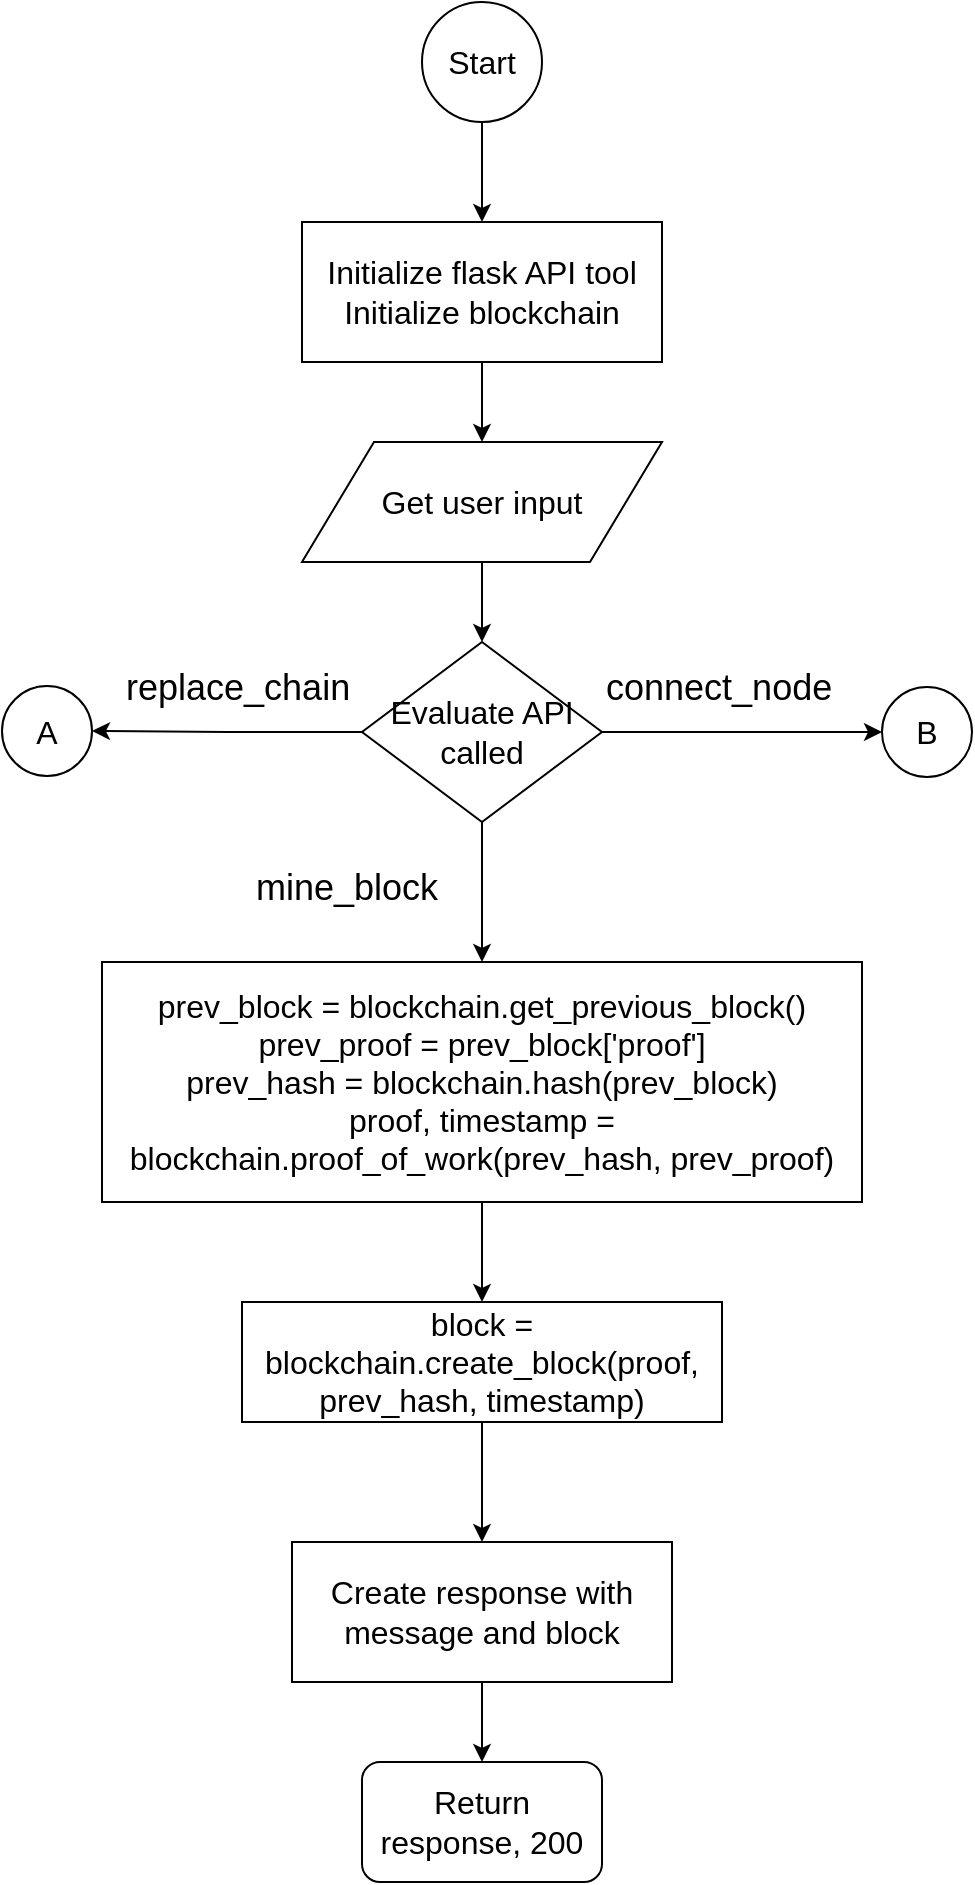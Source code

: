 <mxfile version="12.2.2" type="device" pages="3"><diagram id="LN_BLzCBKc998MEcPRg6" name="Page-1"><mxGraphModel dx="854" dy="499" grid="1" gridSize="10" guides="1" tooltips="1" connect="1" arrows="1" fold="1" page="1" pageScale="1" pageWidth="827" pageHeight="1169" math="0" shadow="0"><root><mxCell id="0"/><mxCell id="1" parent="0"/><mxCell id="rwfpeQxFBrH_K2jafoQJ-3" style="edgeStyle=orthogonalEdgeStyle;rounded=0;orthogonalLoop=1;jettySize=auto;html=1;exitX=0.5;exitY=1;exitDx=0;exitDy=0;entryX=0.5;entryY=0;entryDx=0;entryDy=0;" parent="1" source="rwfpeQxFBrH_K2jafoQJ-1" target="rwfpeQxFBrH_K2jafoQJ-2" edge="1"><mxGeometry relative="1" as="geometry"/></mxCell><mxCell id="rwfpeQxFBrH_K2jafoQJ-1" value="&lt;font size=&quot;3&quot;&gt;Start&lt;/font&gt;" style="ellipse;whiteSpace=wrap;html=1;aspect=fixed;" parent="1" vertex="1"><mxGeometry x="370" y="30" width="60" height="60" as="geometry"/></mxCell><mxCell id="rwfpeQxFBrH_K2jafoQJ-5" style="edgeStyle=orthogonalEdgeStyle;rounded=0;orthogonalLoop=1;jettySize=auto;html=1;exitX=0.5;exitY=1;exitDx=0;exitDy=0;entryX=0.5;entryY=0;entryDx=0;entryDy=0;" parent="1" source="rwfpeQxFBrH_K2jafoQJ-2" target="rwfpeQxFBrH_K2jafoQJ-4" edge="1"><mxGeometry relative="1" as="geometry"/></mxCell><mxCell id="rwfpeQxFBrH_K2jafoQJ-2" value="&lt;font size=&quot;3&quot;&gt;Initialize flask API tool&lt;br&gt;Initialize blockchain&lt;br&gt;&lt;/font&gt;" style="rounded=0;whiteSpace=wrap;html=1;" parent="1" vertex="1"><mxGeometry x="310" y="140" width="180" height="70" as="geometry"/></mxCell><mxCell id="rwfpeQxFBrH_K2jafoQJ-7" style="edgeStyle=orthogonalEdgeStyle;rounded=0;orthogonalLoop=1;jettySize=auto;html=1;exitX=0.5;exitY=1;exitDx=0;exitDy=0;entryX=0.5;entryY=0;entryDx=0;entryDy=0;" parent="1" source="rwfpeQxFBrH_K2jafoQJ-4" target="rwfpeQxFBrH_K2jafoQJ-6" edge="1"><mxGeometry relative="1" as="geometry"/></mxCell><mxCell id="rwfpeQxFBrH_K2jafoQJ-4" value="&lt;font size=&quot;3&quot;&gt;Get user input&lt;/font&gt;" style="shape=parallelogram;perimeter=parallelogramPerimeter;whiteSpace=wrap;html=1;" parent="1" vertex="1"><mxGeometry x="310" y="250" width="180" height="60" as="geometry"/></mxCell><mxCell id="rwfpeQxFBrH_K2jafoQJ-11" value="" style="edgeStyle=orthogonalEdgeStyle;rounded=0;orthogonalLoop=1;jettySize=auto;html=1;" parent="1" source="rwfpeQxFBrH_K2jafoQJ-6" target="rwfpeQxFBrH_K2jafoQJ-8" edge="1"><mxGeometry relative="1" as="geometry"/></mxCell><mxCell id="dJ5Iy9l6ZZyC73zvws4T-6" style="edgeStyle=orthogonalEdgeStyle;rounded=0;orthogonalLoop=1;jettySize=auto;html=1;exitX=0;exitY=0.5;exitDx=0;exitDy=0;entryX=1;entryY=0.5;entryDx=0;entryDy=0;" edge="1" parent="1" source="rwfpeQxFBrH_K2jafoQJ-6" target="dJ5Iy9l6ZZyC73zvws4T-3"><mxGeometry relative="1" as="geometry"/></mxCell><mxCell id="DrBm7W5kjXY797Kh905C-4" style="edgeStyle=orthogonalEdgeStyle;rounded=0;orthogonalLoop=1;jettySize=auto;html=1;exitX=1;exitY=0.5;exitDx=0;exitDy=0;" edge="1" parent="1" source="rwfpeQxFBrH_K2jafoQJ-6" target="DrBm7W5kjXY797Kh905C-1"><mxGeometry relative="1" as="geometry"/></mxCell><mxCell id="rwfpeQxFBrH_K2jafoQJ-6" value="&lt;font size=&quot;3&quot;&gt;Evaluate API called&lt;/font&gt;" style="rhombus;whiteSpace=wrap;html=1;" parent="1" vertex="1"><mxGeometry x="340" y="350" width="120" height="90" as="geometry"/></mxCell><mxCell id="rwfpeQxFBrH_K2jafoQJ-12" value="" style="edgeStyle=orthogonalEdgeStyle;rounded=0;orthogonalLoop=1;jettySize=auto;html=1;" parent="1" source="rwfpeQxFBrH_K2jafoQJ-8" target="rwfpeQxFBrH_K2jafoQJ-10" edge="1"><mxGeometry relative="1" as="geometry"/></mxCell><mxCell id="rwfpeQxFBrH_K2jafoQJ-8" value="&lt;font size=&quot;3&quot;&gt;prev_block = blockchain.get_previous_block()&lt;br&gt;prev_proof = prev_block['proof']&lt;br&gt;prev_hash = blockchain.hash(prev_block)&lt;br&gt;proof, timestamp = blockchain.proof_of_work(prev_hash, prev_proof)&lt;br&gt;&lt;/font&gt;" style="rounded=0;whiteSpace=wrap;html=1;" parent="1" vertex="1"><mxGeometry x="210" y="510" width="380" height="120" as="geometry"/></mxCell><mxCell id="rwfpeQxFBrH_K2jafoQJ-15" value="" style="edgeStyle=orthogonalEdgeStyle;rounded=0;orthogonalLoop=1;jettySize=auto;html=1;" parent="1" source="rwfpeQxFBrH_K2jafoQJ-10" target="rwfpeQxFBrH_K2jafoQJ-14" edge="1"><mxGeometry relative="1" as="geometry"/></mxCell><mxCell id="rwfpeQxFBrH_K2jafoQJ-10" value="&lt;font size=&quot;3&quot;&gt;block = blockchain.create_block(proof, prev_hash, timestamp)&lt;/font&gt;" style="rounded=0;whiteSpace=wrap;html=1;" parent="1" vertex="1"><mxGeometry x="280" y="680" width="240" height="60" as="geometry"/></mxCell><mxCell id="rwfpeQxFBrH_K2jafoQJ-13" value="&lt;font size=&quot;3&quot;&gt;Return response, 200&lt;/font&gt;" style="rounded=1;whiteSpace=wrap;html=1;" parent="1" vertex="1"><mxGeometry x="340" y="910" width="120" height="60" as="geometry"/></mxCell><mxCell id="rwfpeQxFBrH_K2jafoQJ-16" value="" style="edgeStyle=orthogonalEdgeStyle;rounded=0;orthogonalLoop=1;jettySize=auto;html=1;" parent="1" source="rwfpeQxFBrH_K2jafoQJ-14" target="rwfpeQxFBrH_K2jafoQJ-13" edge="1"><mxGeometry relative="1" as="geometry"/></mxCell><mxCell id="rwfpeQxFBrH_K2jafoQJ-14" value="&lt;font size=&quot;3&quot;&gt;Create response with message and block&lt;/font&gt;" style="rounded=0;whiteSpace=wrap;html=1;" parent="1" vertex="1"><mxGeometry x="305" y="800" width="190" height="70" as="geometry"/></mxCell><mxCell id="rwfpeQxFBrH_K2jafoQJ-17" value="&lt;font style=&quot;font-size: 18px&quot;&gt;mine_block&lt;/font&gt;" style="text;html=1;resizable=0;points=[];autosize=1;align=left;verticalAlign=top;spacingTop=-4;" parent="1" vertex="1"><mxGeometry x="285" y="460" width="110" height="20" as="geometry"/></mxCell><mxCell id="rwfpeQxFBrH_K2jafoQJ-40" value="&lt;font style=&quot;font-size: 18px&quot;&gt;connect_node&lt;/font&gt;" style="text;html=1;resizable=0;points=[];autosize=1;align=left;verticalAlign=top;spacingTop=-4;" parent="1" vertex="1"><mxGeometry x="460" y="360" width="130" height="20" as="geometry"/></mxCell><mxCell id="rwfpeQxFBrH_K2jafoQJ-51" value="&lt;font style=&quot;font-size: 18px&quot;&gt;replace_chain&lt;/font&gt;" style="text;html=1;resizable=0;points=[];autosize=1;align=left;verticalAlign=top;spacingTop=-4;" parent="1" vertex="1"><mxGeometry x="220" y="360" width="130" height="20" as="geometry"/></mxCell><mxCell id="dJ5Iy9l6ZZyC73zvws4T-3" value="&lt;font size=&quot;3&quot;&gt;A&lt;/font&gt;" style="ellipse;whiteSpace=wrap;html=1;aspect=fixed;" vertex="1" parent="1"><mxGeometry x="160" y="372" width="45" height="45" as="geometry"/></mxCell><mxCell id="DrBm7W5kjXY797Kh905C-1" value="&lt;font size=&quot;3&quot;&gt;B&lt;/font&gt;" style="ellipse;whiteSpace=wrap;html=1;aspect=fixed;" vertex="1" parent="1"><mxGeometry x="600" y="372.5" width="45" height="45" as="geometry"/></mxCell></root></mxGraphModel></diagram><diagram id="5eG1E2N5Fe4ZNB_JOCjq" name="Page-2"><mxGraphModel dx="854" dy="499" grid="1" gridSize="10" guides="1" tooltips="1" connect="1" arrows="1" fold="1" page="1" pageScale="1" pageWidth="827" pageHeight="1169" math="0" shadow="0"><root><mxCell id="L4dQp0HpR5d5EawqFu8d-0"/><mxCell id="L4dQp0HpR5d5EawqFu8d-1" parent="L4dQp0HpR5d5EawqFu8d-0"/><mxCell id="L4dQp0HpR5d5EawqFu8d-2" value="" style="edgeStyle=orthogonalEdgeStyle;rounded=0;orthogonalLoop=1;jettySize=auto;html=1;" edge="1" parent="L4dQp0HpR5d5EawqFu8d-1" source="L4dQp0HpR5d5EawqFu8d-3" target="L4dQp0HpR5d5EawqFu8d-6"><mxGeometry relative="1" as="geometry"/></mxCell><mxCell id="L4dQp0HpR5d5EawqFu8d-3" value="&lt;font size=&quot;3&quot;&gt;is_chain_replaced = blockchain.replace_chain()&lt;/font&gt;" style="rounded=0;whiteSpace=wrap;html=1;" vertex="1" parent="L4dQp0HpR5d5EawqFu8d-1"><mxGeometry x="360" y="200" width="200" height="60" as="geometry"/></mxCell><mxCell id="L4dQp0HpR5d5EawqFu8d-4" value="" style="edgeStyle=orthogonalEdgeStyle;rounded=0;orthogonalLoop=1;jettySize=auto;html=1;" edge="1" parent="L4dQp0HpR5d5EawqFu8d-1" source="L4dQp0HpR5d5EawqFu8d-6" target="L4dQp0HpR5d5EawqFu8d-7"><mxGeometry relative="1" as="geometry"/></mxCell><mxCell id="L4dQp0HpR5d5EawqFu8d-5" style="edgeStyle=orthogonalEdgeStyle;rounded=0;orthogonalLoop=1;jettySize=auto;html=1;exitX=0;exitY=0.5;exitDx=0;exitDy=0;entryX=0.5;entryY=0;entryDx=0;entryDy=0;" edge="1" parent="L4dQp0HpR5d5EawqFu8d-1" source="L4dQp0HpR5d5EawqFu8d-6" target="L4dQp0HpR5d5EawqFu8d-8"><mxGeometry relative="1" as="geometry"/></mxCell><mxCell id="L4dQp0HpR5d5EawqFu8d-6" value="&lt;font size=&quot;3&quot;&gt;is_chain_replaced&lt;/font&gt;" style="rhombus;whiteSpace=wrap;html=1;" vertex="1" parent="L4dQp0HpR5d5EawqFu8d-1"><mxGeometry x="382.5" y="295" width="155" height="100" as="geometry"/></mxCell><mxCell id="L4dQp0HpR5d5EawqFu8d-7" value="&lt;font size=&quot;3&quot;&gt;Return chain replaced message, 200&lt;/font&gt;" style="rounded=1;whiteSpace=wrap;html=1;" vertex="1" parent="L4dQp0HpR5d5EawqFu8d-1"><mxGeometry x="370" y="447" width="180" height="64" as="geometry"/></mxCell><mxCell id="L4dQp0HpR5d5EawqFu8d-8" value="&lt;font size=&quot;3&quot;&gt;Return chain not replaced message, 200&lt;/font&gt;" style="rounded=1;whiteSpace=wrap;html=1;" vertex="1" parent="L4dQp0HpR5d5EawqFu8d-1"><mxGeometry x="110" y="381.5" width="180" height="64" as="geometry"/></mxCell><mxCell id="L4dQp0HpR5d5EawqFu8d-9" value="&lt;font style=&quot;font-size: 18px&quot;&gt;TRUE&lt;/font&gt;" style="text;html=1;resizable=0;points=[];autosize=1;align=left;verticalAlign=top;spacingTop=-4;" vertex="1" parent="L4dQp0HpR5d5EawqFu8d-1"><mxGeometry x="470" y="403.5" width="60" height="20" as="geometry"/></mxCell><mxCell id="L4dQp0HpR5d5EawqFu8d-10" value="&lt;font style=&quot;font-size: 18px&quot;&gt;FALSE&lt;/font&gt;" style="text;html=1;resizable=0;points=[];autosize=1;align=left;verticalAlign=top;spacingTop=-4;" vertex="1" parent="L4dQp0HpR5d5EawqFu8d-1"><mxGeometry x="320" y="305" width="70" height="20" as="geometry"/></mxCell><mxCell id="L4dQp0HpR5d5EawqFu8d-12" value="" style="edgeStyle=orthogonalEdgeStyle;rounded=0;orthogonalLoop=1;jettySize=auto;html=1;" edge="1" parent="L4dQp0HpR5d5EawqFu8d-1" source="L4dQp0HpR5d5EawqFu8d-11" target="L4dQp0HpR5d5EawqFu8d-3"><mxGeometry relative="1" as="geometry"/></mxCell><mxCell id="L4dQp0HpR5d5EawqFu8d-11" value="&lt;font size=&quot;3&quot;&gt;A&lt;/font&gt;" style="ellipse;whiteSpace=wrap;html=1;aspect=fixed;" vertex="1" parent="L4dQp0HpR5d5EawqFu8d-1"><mxGeometry x="440" y="110" width="40" height="40" as="geometry"/></mxCell></root></mxGraphModel></diagram><diagram id="u957zILSch8yox_247aI" name="Page-3"><mxGraphModel dx="854" dy="499" grid="1" gridSize="10" guides="1" tooltips="1" connect="1" arrows="1" fold="1" page="1" pageScale="1" pageWidth="827" pageHeight="1169" math="0" shadow="0"><root><mxCell id="Wc637aLJ5YtvMuVm8-mm-0"/><mxCell id="Wc637aLJ5YtvMuVm8-mm-1" parent="Wc637aLJ5YtvMuVm8-mm-0"/><mxCell id="Ayc1STHVJ4KWpFKpN_it-14" style="edgeStyle=orthogonalEdgeStyle;rounded=0;orthogonalLoop=1;jettySize=auto;html=1;exitX=0.5;exitY=1;exitDx=0;exitDy=0;" edge="1" parent="Wc637aLJ5YtvMuVm8-mm-1" source="Wc637aLJ5YtvMuVm8-mm-2" target="Ayc1STHVJ4KWpFKpN_it-1"><mxGeometry relative="1" as="geometry"/></mxCell><mxCell id="Wc637aLJ5YtvMuVm8-mm-2" value="&lt;font size=&quot;3&quot;&gt;B&lt;/font&gt;" style="ellipse;whiteSpace=wrap;html=1;aspect=fixed;" vertex="1" parent="Wc637aLJ5YtvMuVm8-mm-1"><mxGeometry x="370" y="60" width="40" height="40" as="geometry"/></mxCell><mxCell id="Ayc1STHVJ4KWpFKpN_it-0" value="" style="edgeStyle=orthogonalEdgeStyle;rounded=0;orthogonalLoop=1;jettySize=auto;html=1;" edge="1" parent="Wc637aLJ5YtvMuVm8-mm-1" source="Ayc1STHVJ4KWpFKpN_it-1" target="Ayc1STHVJ4KWpFKpN_it-4"><mxGeometry relative="1" as="geometry"/></mxCell><mxCell id="Ayc1STHVJ4KWpFKpN_it-1" value="&lt;font size=&quot;3&quot;&gt;Store requested nodes to add in nodes&lt;/font&gt;" style="rounded=0;whiteSpace=wrap;html=1;" vertex="1" parent="Wc637aLJ5YtvMuVm8-mm-1"><mxGeometry x="268" y="130" width="243" height="70" as="geometry"/></mxCell><mxCell id="Ayc1STHVJ4KWpFKpN_it-2" value="" style="edgeStyle=orthogonalEdgeStyle;rounded=0;orthogonalLoop=1;jettySize=auto;html=1;" edge="1" parent="Wc637aLJ5YtvMuVm8-mm-1" source="Ayc1STHVJ4KWpFKpN_it-4" target="Ayc1STHVJ4KWpFKpN_it-7"><mxGeometry relative="1" as="geometry"/></mxCell><mxCell id="Ayc1STHVJ4KWpFKpN_it-3" style="edgeStyle=orthogonalEdgeStyle;rounded=0;orthogonalLoop=1;jettySize=auto;html=1;exitX=1;exitY=0.5;exitDx=0;exitDy=0;entryX=0.5;entryY=0;entryDx=0;entryDy=0;" edge="1" parent="Wc637aLJ5YtvMuVm8-mm-1" source="Ayc1STHVJ4KWpFKpN_it-4" target="Ayc1STHVJ4KWpFKpN_it-11"><mxGeometry relative="1" as="geometry"/></mxCell><mxCell id="Ayc1STHVJ4KWpFKpN_it-4" value="&lt;font size=&quot;3&quot;&gt;nodes == None&lt;/font&gt;" style="rhombus;whiteSpace=wrap;html=1;" vertex="1" parent="Wc637aLJ5YtvMuVm8-mm-1"><mxGeometry x="299" y="229" width="181" height="110" as="geometry"/></mxCell><mxCell id="Ayc1STHVJ4KWpFKpN_it-5" value="" style="edgeStyle=orthogonalEdgeStyle;rounded=0;orthogonalLoop=1;jettySize=auto;html=1;" edge="1" parent="Wc637aLJ5YtvMuVm8-mm-1" source="Ayc1STHVJ4KWpFKpN_it-7" target="Ayc1STHVJ4KWpFKpN_it-9"><mxGeometry relative="1" as="geometry"/></mxCell><mxCell id="Ayc1STHVJ4KWpFKpN_it-6" style="edgeStyle=orthogonalEdgeStyle;rounded=0;orthogonalLoop=1;jettySize=auto;html=1;exitX=1;exitY=0.5;exitDx=0;exitDy=0;entryX=0.5;entryY=0;entryDx=0;entryDy=0;" edge="1" parent="Wc637aLJ5YtvMuVm8-mm-1" source="Ayc1STHVJ4KWpFKpN_it-7" target="Ayc1STHVJ4KWpFKpN_it-10"><mxGeometry relative="1" as="geometry"/></mxCell><mxCell id="Ayc1STHVJ4KWpFKpN_it-7" value="&lt;font size=&quot;3&quot;&gt;for node in nodes&lt;/font&gt;" style="shape=hexagon;perimeter=hexagonPerimeter2;whiteSpace=wrap;html=1;" vertex="1" parent="Wc637aLJ5YtvMuVm8-mm-1"><mxGeometry x="280" y="380" width="220" height="61" as="geometry"/></mxCell><mxCell id="Ayc1STHVJ4KWpFKpN_it-8" style="edgeStyle=orthogonalEdgeStyle;rounded=0;orthogonalLoop=1;jettySize=auto;html=1;exitX=0.5;exitY=1;exitDx=0;exitDy=0;entryX=0;entryY=0.5;entryDx=0;entryDy=0;" edge="1" parent="Wc637aLJ5YtvMuVm8-mm-1" source="Ayc1STHVJ4KWpFKpN_it-9" target="Ayc1STHVJ4KWpFKpN_it-7"><mxGeometry relative="1" as="geometry"><Array as="points"><mxPoint x="390" y="571"/><mxPoint x="230" y="571"/><mxPoint x="230" y="411"/></Array></mxGeometry></mxCell><mxCell id="Ayc1STHVJ4KWpFKpN_it-9" value="&lt;font style=&quot;font-size: 18px&quot;&gt;blockchain.add_node(node)&lt;/font&gt;" style="rounded=0;whiteSpace=wrap;html=1;" vertex="1" parent="Wc637aLJ5YtvMuVm8-mm-1"><mxGeometry x="270" y="481" width="240" height="50" as="geometry"/></mxCell><mxCell id="Ayc1STHVJ4KWpFKpN_it-10" value="&lt;font style=&quot;font-size: 18px&quot;&gt;Return success message, 200&lt;/font&gt;" style="rounded=1;whiteSpace=wrap;html=1;" vertex="1" parent="Wc637aLJ5YtvMuVm8-mm-1"><mxGeometry x="540" y="441" width="140" height="70" as="geometry"/></mxCell><mxCell id="Ayc1STHVJ4KWpFKpN_it-11" value="&lt;font size=&quot;3&quot;&gt;Return error response, 400&lt;/font&gt;" style="rounded=1;whiteSpace=wrap;html=1;" vertex="1" parent="Wc637aLJ5YtvMuVm8-mm-1"><mxGeometry x="631" y="320" width="120" height="60" as="geometry"/></mxCell><mxCell id="Ayc1STHVJ4KWpFKpN_it-12" value="&lt;font style=&quot;font-size: 18px&quot;&gt;TRUE&lt;/font&gt;" style="text;html=1;resizable=0;points=[];autosize=1;align=left;verticalAlign=top;spacingTop=-4;" vertex="1" parent="Wc637aLJ5YtvMuVm8-mm-1"><mxGeometry x="491" y="260" width="60" height="20" as="geometry"/></mxCell><mxCell id="Ayc1STHVJ4KWpFKpN_it-13" value="&lt;font style=&quot;font-size: 18px&quot;&gt;FALSE&lt;/font&gt;" style="text;html=1;resizable=0;points=[];autosize=1;align=left;verticalAlign=top;spacingTop=-4;" vertex="1" parent="Wc637aLJ5YtvMuVm8-mm-1"><mxGeometry x="299" y="340" width="70" height="20" as="geometry"/></mxCell></root></mxGraphModel></diagram></mxfile>